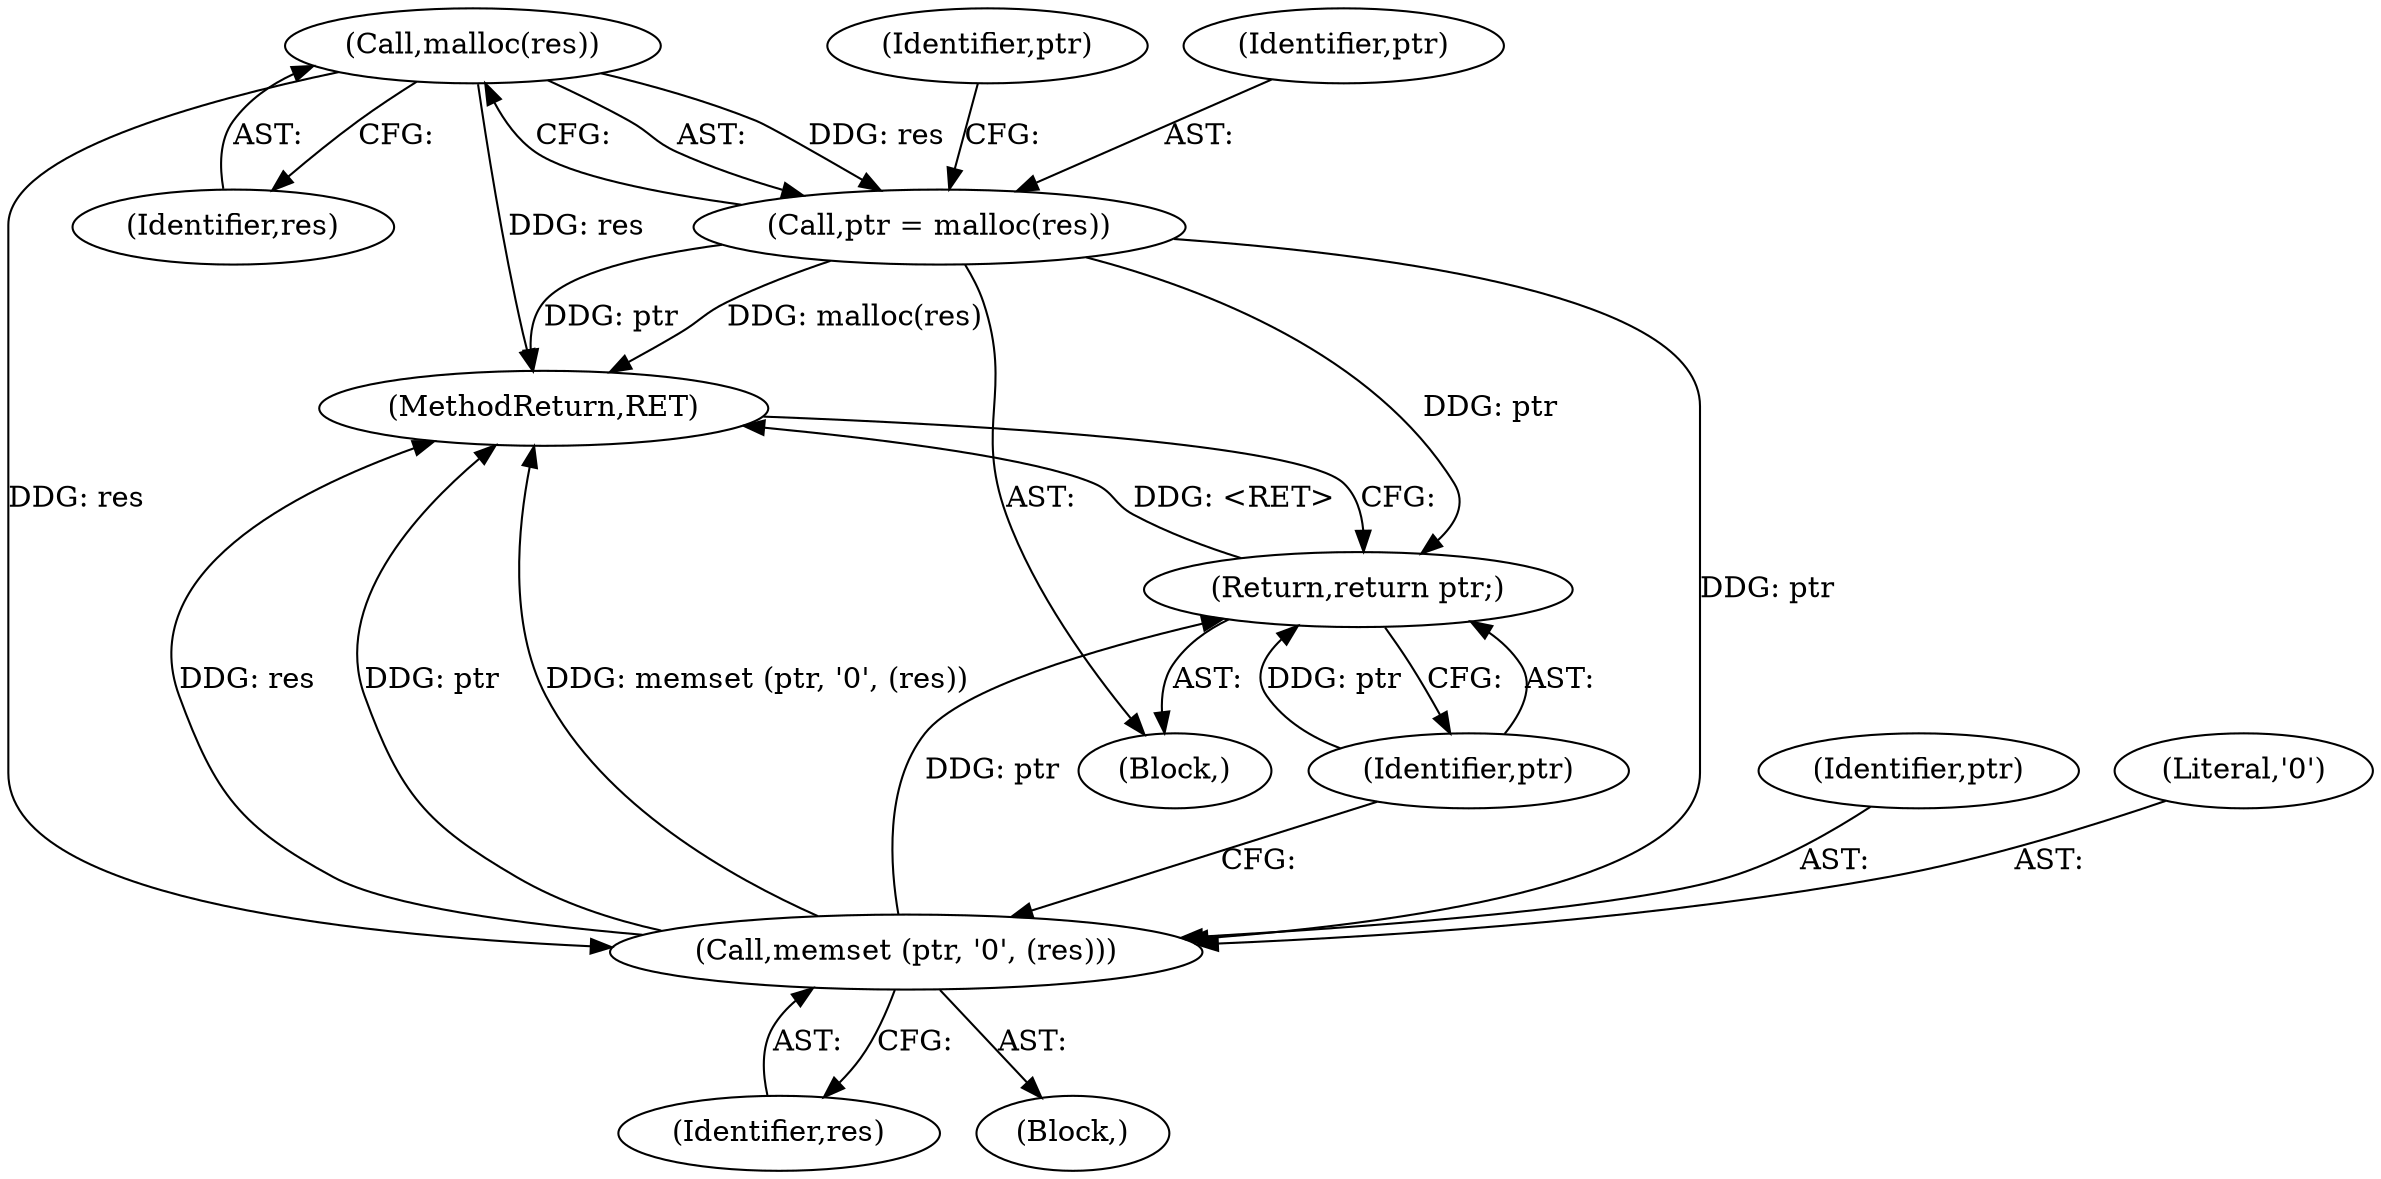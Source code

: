 digraph "0_tnef_c5044689e50039635e7700fe2472fd632ac77176_3@API" {
"1000115" [label="(Call,malloc(res))"];
"1000113" [label="(Call,ptr = malloc(res))"];
"1000120" [label="(Call,memset (ptr, '\0', (res)))"];
"1000124" [label="(Return,return ptr;)"];
"1000125" [label="(Identifier,ptr)"];
"1000123" [label="(Identifier,res)"];
"1000115" [label="(Call,malloc(res))"];
"1000121" [label="(Identifier,ptr)"];
"1000122" [label="(Literal,'\0')"];
"1000103" [label="(Block,)"];
"1000116" [label="(Identifier,res)"];
"1000114" [label="(Identifier,ptr)"];
"1000126" [label="(MethodReturn,RET)"];
"1000119" [label="(Block,)"];
"1000124" [label="(Return,return ptr;)"];
"1000113" [label="(Call,ptr = malloc(res))"];
"1000118" [label="(Identifier,ptr)"];
"1000120" [label="(Call,memset (ptr, '\0', (res)))"];
"1000115" -> "1000113"  [label="AST: "];
"1000115" -> "1000116"  [label="CFG: "];
"1000116" -> "1000115"  [label="AST: "];
"1000113" -> "1000115"  [label="CFG: "];
"1000115" -> "1000126"  [label="DDG: res"];
"1000115" -> "1000113"  [label="DDG: res"];
"1000115" -> "1000120"  [label="DDG: res"];
"1000113" -> "1000103"  [label="AST: "];
"1000114" -> "1000113"  [label="AST: "];
"1000118" -> "1000113"  [label="CFG: "];
"1000113" -> "1000126"  [label="DDG: ptr"];
"1000113" -> "1000126"  [label="DDG: malloc(res)"];
"1000113" -> "1000120"  [label="DDG: ptr"];
"1000113" -> "1000124"  [label="DDG: ptr"];
"1000120" -> "1000119"  [label="AST: "];
"1000120" -> "1000123"  [label="CFG: "];
"1000121" -> "1000120"  [label="AST: "];
"1000122" -> "1000120"  [label="AST: "];
"1000123" -> "1000120"  [label="AST: "];
"1000125" -> "1000120"  [label="CFG: "];
"1000120" -> "1000126"  [label="DDG: res"];
"1000120" -> "1000126"  [label="DDG: ptr"];
"1000120" -> "1000126"  [label="DDG: memset (ptr, '\0', (res))"];
"1000120" -> "1000124"  [label="DDG: ptr"];
"1000124" -> "1000103"  [label="AST: "];
"1000124" -> "1000125"  [label="CFG: "];
"1000125" -> "1000124"  [label="AST: "];
"1000126" -> "1000124"  [label="CFG: "];
"1000124" -> "1000126"  [label="DDG: <RET>"];
"1000125" -> "1000124"  [label="DDG: ptr"];
}
